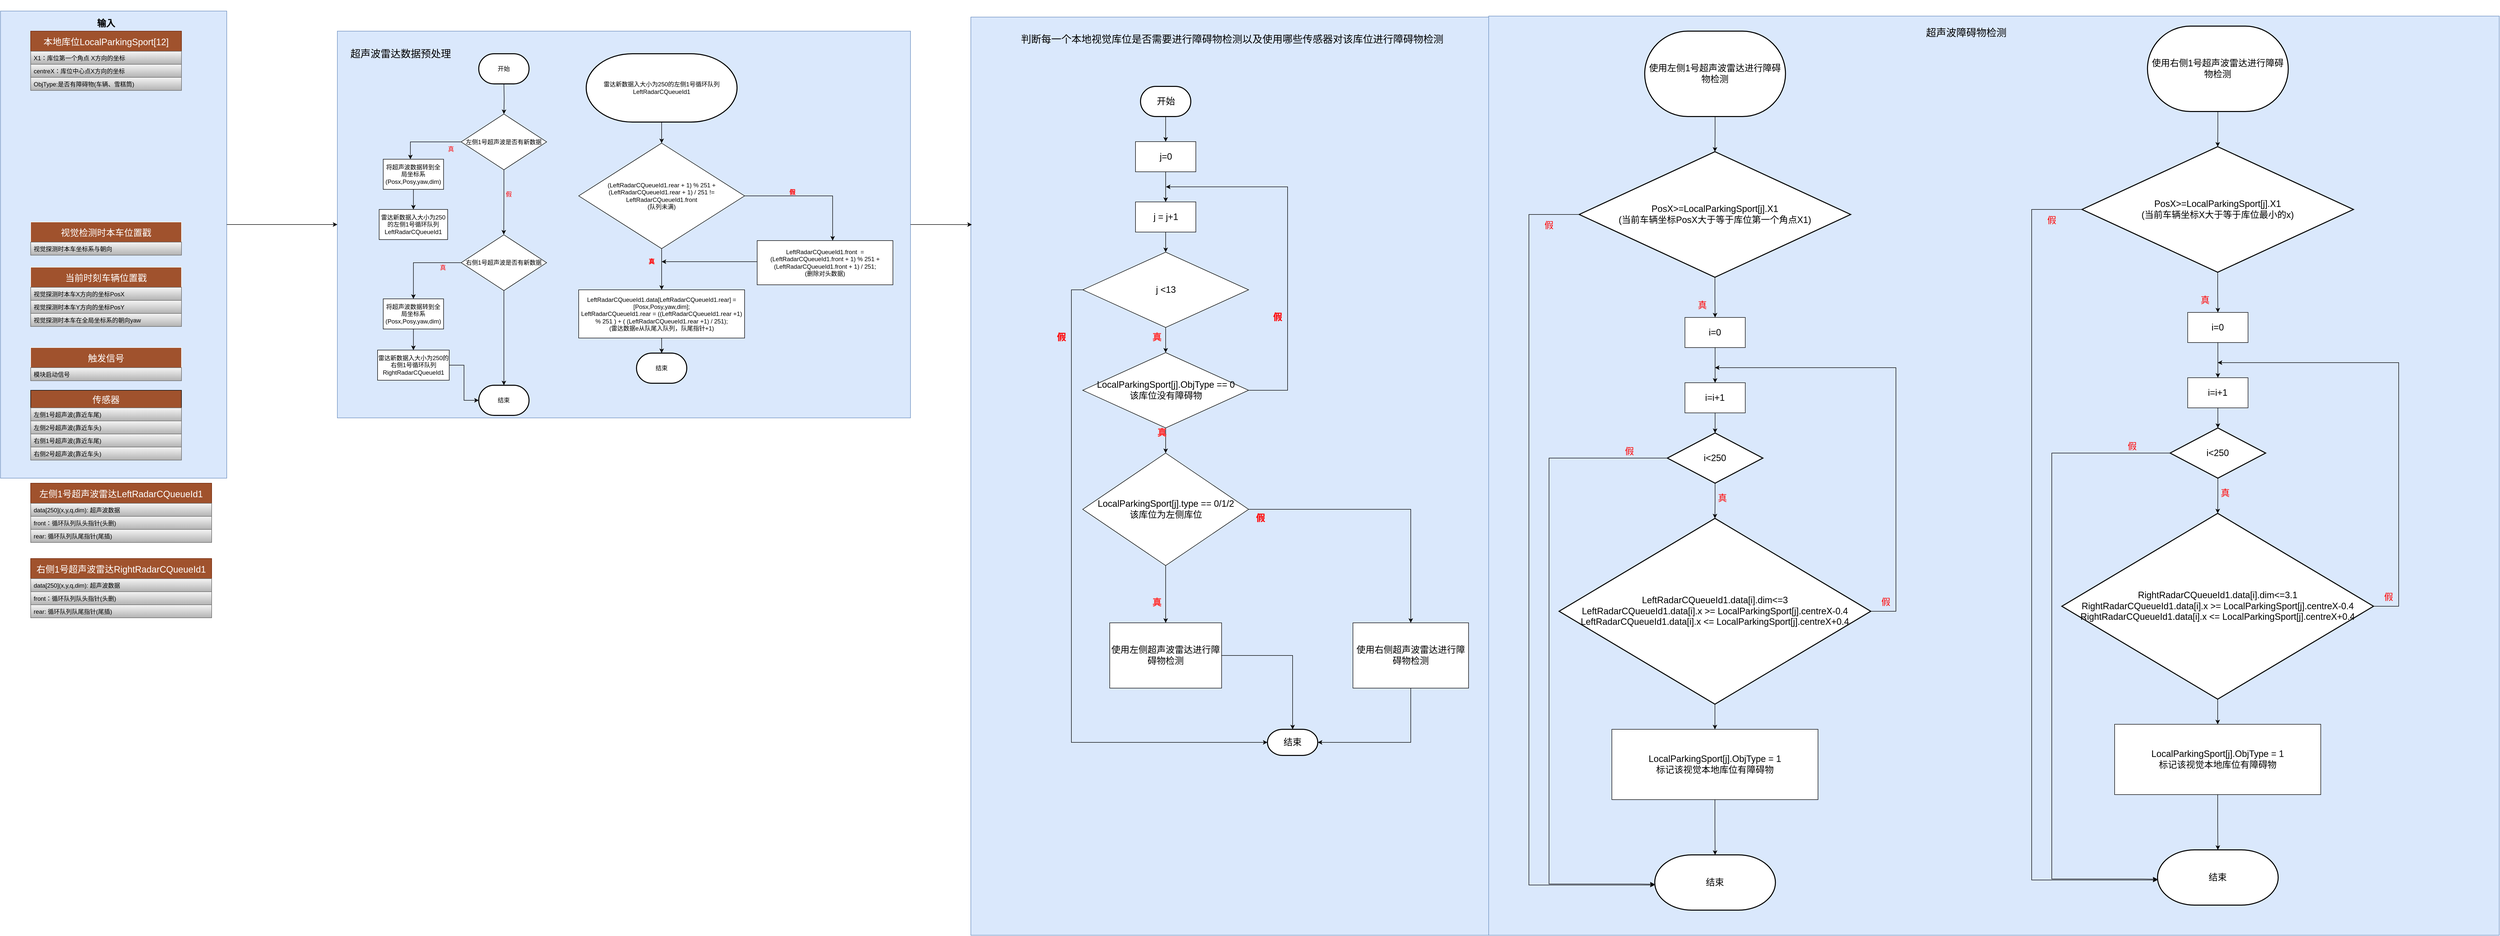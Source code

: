 <mxfile version="15.2.9" type="github">
  <diagram id="7hQzBCkBdU_H9w4rOh0N" name="第 1 页">
    <mxGraphModel dx="998" dy="508" grid="1" gridSize="10" guides="1" tooltips="1" connect="1" arrows="1" fold="1" page="1" pageScale="1" pageWidth="5000" pageHeight="1000" math="0" shadow="0">
      <root>
        <mxCell id="0" />
        <mxCell id="1" parent="0" />
        <mxCell id="VgWYN8n7LNtqtZWlq0ul-239" value="" style="rounded=0;whiteSpace=wrap;html=1;fontSize=18;fillColor=#dae8fc;strokeColor=#6c8ebf;" parent="1" vertex="1">
          <mxGeometry x="2720" y="172" width="1030" height="1828" as="geometry" />
        </mxCell>
        <mxCell id="VgWYN8n7LNtqtZWlq0ul-238" value="" style="group" parent="1" vertex="1" connectable="0">
          <mxGeometry x="2790" y="310" width="1070" height="1642" as="geometry" />
        </mxCell>
        <mxCell id="VgWYN8n7LNtqtZWlq0ul-53" value="开始" style="strokeWidth=2;html=1;shape=mxgraph.flowchart.terminator;whiteSpace=wrap;fontSize=18;" parent="VgWYN8n7LNtqtZWlq0ul-238" vertex="1">
          <mxGeometry x="267.5" width="100" height="60" as="geometry" />
        </mxCell>
        <mxCell id="VgWYN8n7LNtqtZWlq0ul-122" value="j=0" style="rounded=0;whiteSpace=wrap;html=1;fontSize=18;" parent="VgWYN8n7LNtqtZWlq0ul-238" vertex="1">
          <mxGeometry x="257.5" y="110" width="120" height="60" as="geometry" />
        </mxCell>
        <mxCell id="VgWYN8n7LNtqtZWlq0ul-154" style="edgeStyle=orthogonalEdgeStyle;rounded=0;orthogonalLoop=1;jettySize=auto;html=1;entryX=0.5;entryY=0;entryDx=0;entryDy=0;fontSize=18;" parent="VgWYN8n7LNtqtZWlq0ul-238" source="VgWYN8n7LNtqtZWlq0ul-53" target="VgWYN8n7LNtqtZWlq0ul-122" edge="1">
          <mxGeometry relative="1" as="geometry" />
        </mxCell>
        <mxCell id="VgWYN8n7LNtqtZWlq0ul-131" value="&lt;div&gt;LocalParkingSport[j].ObjType == 0&lt;/div&gt;&lt;div&gt;该库位没有障碍物&lt;br&gt;&lt;/div&gt;" style="rhombus;whiteSpace=wrap;html=1;fontSize=18;" parent="VgWYN8n7LNtqtZWlq0ul-238" vertex="1">
          <mxGeometry x="152.5" y="530" width="330" height="150" as="geometry" />
        </mxCell>
        <mxCell id="leuu1m-iNAbnX1D4mWZV-1" style="edgeStyle=orthogonalEdgeStyle;rounded=0;orthogonalLoop=1;jettySize=auto;html=1;entryX=0.5;entryY=0;entryDx=0;entryDy=0;" parent="VgWYN8n7LNtqtZWlq0ul-238" source="VgWYN8n7LNtqtZWlq0ul-133" target="VgWYN8n7LNtqtZWlq0ul-207" edge="1">
          <mxGeometry relative="1" as="geometry" />
        </mxCell>
        <mxCell id="VgWYN8n7LNtqtZWlq0ul-133" value="&lt;div&gt;LocalParkingSport[j].type == 0/1/2&lt;/div&gt;&lt;div&gt;该库位为左侧库位&lt;br&gt;&lt;/div&gt;" style="rhombus;whiteSpace=wrap;html=1;fontSize=18;" parent="VgWYN8n7LNtqtZWlq0ul-238" vertex="1">
          <mxGeometry x="152.5" y="730" width="330" height="224" as="geometry" />
        </mxCell>
        <mxCell id="VgWYN8n7LNtqtZWlq0ul-140" style="edgeStyle=orthogonalEdgeStyle;rounded=0;orthogonalLoop=1;jettySize=auto;html=1;entryX=0.5;entryY=0;entryDx=0;entryDy=0;fontSize=18;" parent="VgWYN8n7LNtqtZWlq0ul-238" source="VgWYN8n7LNtqtZWlq0ul-131" target="VgWYN8n7LNtqtZWlq0ul-133" edge="1">
          <mxGeometry relative="1" as="geometry" />
        </mxCell>
        <mxCell id="VgWYN8n7LNtqtZWlq0ul-139" style="edgeStyle=orthogonalEdgeStyle;rounded=0;orthogonalLoop=1;jettySize=auto;html=1;entryX=0.5;entryY=0;entryDx=0;entryDy=0;fontSize=18;" parent="VgWYN8n7LNtqtZWlq0ul-238" source="VgWYN8n7LNtqtZWlq0ul-137" target="VgWYN8n7LNtqtZWlq0ul-131" edge="1">
          <mxGeometry relative="1" as="geometry" />
        </mxCell>
        <mxCell id="leuu1m-iNAbnX1D4mWZV-3" style="edgeStyle=orthogonalEdgeStyle;rounded=0;orthogonalLoop=1;jettySize=auto;html=1;entryX=0;entryY=0.5;entryDx=0;entryDy=0;entryPerimeter=0;" parent="VgWYN8n7LNtqtZWlq0ul-238" source="VgWYN8n7LNtqtZWlq0ul-137" target="VgWYN8n7LNtqtZWlq0ul-214" edge="1">
          <mxGeometry relative="1" as="geometry">
            <Array as="points">
              <mxPoint x="130" y="405" />
              <mxPoint x="130" y="1306" />
            </Array>
          </mxGeometry>
        </mxCell>
        <mxCell id="VgWYN8n7LNtqtZWlq0ul-137" value="j &amp;lt;13" style="rhombus;whiteSpace=wrap;html=1;fontSize=18;" parent="VgWYN8n7LNtqtZWlq0ul-238" vertex="1">
          <mxGeometry x="152.5" y="330" width="330" height="150" as="geometry" />
        </mxCell>
        <mxCell id="VgWYN8n7LNtqtZWlq0ul-146" value="&lt;b&gt;&lt;font color=&quot;#FF3333&quot;&gt;真&lt;/font&gt;&lt;/b&gt;" style="text;html=1;strokeColor=none;fillColor=none;align=center;verticalAlign=middle;whiteSpace=wrap;rounded=0;fontSize=18;" parent="VgWYN8n7LNtqtZWlq0ul-238" vertex="1">
          <mxGeometry x="290" y="680" width="40" height="20" as="geometry" />
        </mxCell>
        <mxCell id="VgWYN8n7LNtqtZWlq0ul-147" value="&lt;b&gt;&lt;font color=&quot;#FF3333&quot;&gt;真&lt;/font&gt;&lt;/b&gt;" style="text;html=1;strokeColor=none;fillColor=none;align=center;verticalAlign=middle;whiteSpace=wrap;rounded=0;fontSize=18;" parent="VgWYN8n7LNtqtZWlq0ul-238" vertex="1">
          <mxGeometry x="280" y="998" width="40" height="60" as="geometry" />
        </mxCell>
        <mxCell id="VgWYN8n7LNtqtZWlq0ul-148" value="&lt;b&gt;&lt;font color=&quot;#FF3333&quot;&gt;真&lt;/font&gt;&lt;/b&gt;" style="text;html=1;strokeColor=none;fillColor=none;align=center;verticalAlign=middle;whiteSpace=wrap;rounded=0;fontSize=18;" parent="VgWYN8n7LNtqtZWlq0ul-238" vertex="1">
          <mxGeometry x="280" y="490" width="40" height="20" as="geometry" />
        </mxCell>
        <mxCell id="VgWYN8n7LNtqtZWlq0ul-151" value="&lt;b&gt;&lt;font color=&quot;#FF3333&quot;&gt;真&lt;/font&gt;&lt;/b&gt;" style="text;html=1;strokeColor=none;fillColor=none;align=center;verticalAlign=middle;whiteSpace=wrap;rounded=0;fontSize=18;" parent="VgWYN8n7LNtqtZWlq0ul-238" vertex="1">
          <mxGeometry x="290" y="680" width="40" height="20" as="geometry" />
        </mxCell>
        <mxCell id="VgWYN8n7LNtqtZWlq0ul-153" value="&lt;b&gt;&lt;font color=&quot;#FF0000&quot;&gt;假&lt;/font&gt;&lt;/b&gt;" style="text;html=1;strokeColor=none;fillColor=none;align=center;verticalAlign=middle;whiteSpace=wrap;rounded=0;fontSize=18;" parent="VgWYN8n7LNtqtZWlq0ul-238" vertex="1">
          <mxGeometry x="486.24" y="820" width="40" height="80" as="geometry" />
        </mxCell>
        <mxCell id="VgWYN8n7LNtqtZWlq0ul-158" style="edgeStyle=orthogonalEdgeStyle;rounded=0;orthogonalLoop=1;jettySize=auto;html=1;entryX=0.5;entryY=0;entryDx=0;entryDy=0;fontSize=18;" parent="VgWYN8n7LNtqtZWlq0ul-238" source="VgWYN8n7LNtqtZWlq0ul-156" target="VgWYN8n7LNtqtZWlq0ul-137" edge="1">
          <mxGeometry relative="1" as="geometry" />
        </mxCell>
        <mxCell id="VgWYN8n7LNtqtZWlq0ul-156" value="j = j+1" style="rounded=0;whiteSpace=wrap;html=1;fontSize=18;" parent="VgWYN8n7LNtqtZWlq0ul-238" vertex="1">
          <mxGeometry x="257.51" y="230" width="120" height="60" as="geometry" />
        </mxCell>
        <mxCell id="VgWYN8n7LNtqtZWlq0ul-237" value="" style="edgeStyle=orthogonalEdgeStyle;rounded=0;orthogonalLoop=1;jettySize=auto;html=1;fontSize=18;" parent="VgWYN8n7LNtqtZWlq0ul-238" source="VgWYN8n7LNtqtZWlq0ul-122" target="VgWYN8n7LNtqtZWlq0ul-156" edge="1">
          <mxGeometry relative="1" as="geometry" />
        </mxCell>
        <mxCell id="VgWYN8n7LNtqtZWlq0ul-160" style="edgeStyle=orthogonalEdgeStyle;rounded=0;orthogonalLoop=1;jettySize=auto;html=1;fontSize=18;" parent="VgWYN8n7LNtqtZWlq0ul-238" source="VgWYN8n7LNtqtZWlq0ul-131" edge="1">
          <mxGeometry x="70" y="170" as="geometry">
            <mxPoint x="318" y="200" as="targetPoint" />
            <Array as="points">
              <mxPoint x="560" y="605" />
              <mxPoint x="560" y="200" />
              <mxPoint x="318" y="200" />
            </Array>
          </mxGeometry>
        </mxCell>
        <mxCell id="VgWYN8n7LNtqtZWlq0ul-150" value="&lt;b&gt;&lt;font color=&quot;#FF0000&quot;&gt;假&lt;/font&gt;&lt;/b&gt;" style="text;html=1;strokeColor=none;fillColor=none;align=center;verticalAlign=middle;whiteSpace=wrap;rounded=0;fontSize=18;" parent="VgWYN8n7LNtqtZWlq0ul-238" vertex="1">
          <mxGeometry x="520" y="450" width="40" height="20" as="geometry" />
        </mxCell>
        <mxCell id="leuu1m-iNAbnX1D4mWZV-2" style="edgeStyle=orthogonalEdgeStyle;rounded=0;orthogonalLoop=1;jettySize=auto;html=1;entryX=0.5;entryY=0;entryDx=0;entryDy=0;entryPerimeter=0;" parent="VgWYN8n7LNtqtZWlq0ul-238" source="VgWYN8n7LNtqtZWlq0ul-207" target="VgWYN8n7LNtqtZWlq0ul-214" edge="1">
          <mxGeometry relative="1" as="geometry" />
        </mxCell>
        <mxCell id="VgWYN8n7LNtqtZWlq0ul-207" value="使用左侧超声波雷达进行障碍物检测" style="rounded=0;whiteSpace=wrap;html=1;fontSize=18;" parent="VgWYN8n7LNtqtZWlq0ul-238" vertex="1">
          <mxGeometry x="206.26" y="1068" width="222.5" height="130" as="geometry" />
        </mxCell>
        <mxCell id="VgWYN8n7LNtqtZWlq0ul-208" value="使用右侧超声波雷达进行障碍物检测" style="rounded=0;whiteSpace=wrap;html=1;fontSize=18;" parent="VgWYN8n7LNtqtZWlq0ul-238" vertex="1">
          <mxGeometry x="690" y="1068" width="230" height="130" as="geometry" />
        </mxCell>
        <mxCell id="VgWYN8n7LNtqtZWlq0ul-214" value="结束" style="strokeWidth=2;html=1;shape=mxgraph.flowchart.terminator;whiteSpace=wrap;fontSize=18;" parent="VgWYN8n7LNtqtZWlq0ul-238" vertex="1">
          <mxGeometry x="520" y="1280" width="100" height="52" as="geometry" />
        </mxCell>
        <mxCell id="VgWYN8n7LNtqtZWlq0ul-216" style="edgeStyle=orthogonalEdgeStyle;rounded=0;orthogonalLoop=1;jettySize=auto;html=1;fontSize=18;entryX=1;entryY=0.5;entryDx=0;entryDy=0;entryPerimeter=0;" parent="VgWYN8n7LNtqtZWlq0ul-238" source="VgWYN8n7LNtqtZWlq0ul-208" target="VgWYN8n7LNtqtZWlq0ul-214" edge="1">
          <mxGeometry relative="1" as="geometry">
            <mxPoint x="506" y="1690" as="targetPoint" />
            <Array as="points">
              <mxPoint x="805" y="1306" />
            </Array>
          </mxGeometry>
        </mxCell>
        <mxCell id="VgWYN8n7LNtqtZWlq0ul-218" value="&lt;b&gt;&lt;font color=&quot;#FF0000&quot;&gt;假&lt;/font&gt;&lt;/b&gt;" style="text;html=1;strokeColor=none;fillColor=none;align=center;verticalAlign=middle;whiteSpace=wrap;rounded=0;fontSize=18;" parent="VgWYN8n7LNtqtZWlq0ul-238" vertex="1">
          <mxGeometry x="90" y="460" width="40" height="80" as="geometry" />
        </mxCell>
        <mxCell id="VgWYN8n7LNtqtZWlq0ul-225" style="edgeStyle=orthogonalEdgeStyle;rounded=0;orthogonalLoop=1;jettySize=auto;html=1;fontSize=18;entryX=0.5;entryY=0;entryDx=0;entryDy=0;" parent="VgWYN8n7LNtqtZWlq0ul-238" source="VgWYN8n7LNtqtZWlq0ul-133" target="VgWYN8n7LNtqtZWlq0ul-208" edge="1">
          <mxGeometry relative="1" as="geometry">
            <mxPoint x="805" y="1060" as="targetPoint" />
          </mxGeometry>
        </mxCell>
        <mxCell id="37CJagWb4j1WNpY-bCI--22" value="&lt;div&gt;&lt;font style=&quot;font-size: 20px&quot;&gt;判断每一个本地视觉库位是否需要进行障碍物检测以及使用哪些传感器对该库位进行障碍物检测&lt;/font&gt;&lt;/div&gt;" style="text;html=1;strokeColor=none;fillColor=none;align=center;verticalAlign=middle;whiteSpace=wrap;rounded=0;" parent="1" vertex="1">
          <mxGeometry x="2660" y="144" width="1160" height="142" as="geometry" />
        </mxCell>
        <mxCell id="leuu1m-iNAbnX1D4mWZV-35" value="" style="group" parent="1" vertex="1" connectable="0">
          <mxGeometry x="3750" y="170" width="2010" height="1830" as="geometry" />
        </mxCell>
        <mxCell id="leuu1m-iNAbnX1D4mWZV-33" value="" style="rounded=0;whiteSpace=wrap;html=1;fillColor=#dae8fc;strokeColor=#6c8ebf;" parent="leuu1m-iNAbnX1D4mWZV-35" vertex="1">
          <mxGeometry width="2010" height="1830" as="geometry" />
        </mxCell>
        <mxCell id="leuu1m-iNAbnX1D4mWZV-7" style="edgeStyle=orthogonalEdgeStyle;rounded=0;orthogonalLoop=1;jettySize=auto;html=1;" parent="leuu1m-iNAbnX1D4mWZV-35" source="VgWYN8n7LNtqtZWlq0ul-66" edge="1">
          <mxGeometry relative="1" as="geometry">
            <mxPoint x="330" y="1730" as="targetPoint" />
            <Array as="points">
              <mxPoint x="80" y="395" />
              <mxPoint x="80" y="1730" />
            </Array>
          </mxGeometry>
        </mxCell>
        <mxCell id="VgWYN8n7LNtqtZWlq0ul-66" value="PosX&amp;gt;=LocalParkingSport[j].X1&lt;br&gt;(当前车辆坐标PosX大于等于库位第一个角点X1)" style="strokeWidth=2;html=1;shape=mxgraph.flowchart.decision;whiteSpace=wrap;fontSize=18;" parent="leuu1m-iNAbnX1D4mWZV-35" vertex="1">
          <mxGeometry x="180" y="270" width="540" height="250" as="geometry" />
        </mxCell>
        <mxCell id="VgWYN8n7LNtqtZWlq0ul-77" value="i=0" style="rounded=0;whiteSpace=wrap;html=1;fontSize=18;" parent="leuu1m-iNAbnX1D4mWZV-35" vertex="1">
          <mxGeometry x="390.33" y="600" width="120" height="60" as="geometry" />
        </mxCell>
        <mxCell id="37CJagWb4j1WNpY-bCI--40" style="edgeStyle=orthogonalEdgeStyle;rounded=0;orthogonalLoop=1;jettySize=auto;html=1;entryX=0.5;entryY=0;entryDx=0;entryDy=0;fontSize=18;" parent="leuu1m-iNAbnX1D4mWZV-35" source="VgWYN8n7LNtqtZWlq0ul-66" target="VgWYN8n7LNtqtZWlq0ul-77" edge="1">
          <mxGeometry relative="1" as="geometry" />
        </mxCell>
        <mxCell id="VgWYN8n7LNtqtZWlq0ul-86" value="i&amp;lt;250" style="strokeWidth=2;html=1;shape=mxgraph.flowchart.decision;whiteSpace=wrap;fontSize=18;" parent="leuu1m-iNAbnX1D4mWZV-35" vertex="1">
          <mxGeometry x="355.33" y="830" width="190" height="100" as="geometry" />
        </mxCell>
        <mxCell id="37CJagWb4j1WNpY-bCI--43" style="edgeStyle=orthogonalEdgeStyle;rounded=0;orthogonalLoop=1;jettySize=auto;html=1;fontSize=18;" parent="leuu1m-iNAbnX1D4mWZV-35" source="VgWYN8n7LNtqtZWlq0ul-99" edge="1">
          <mxGeometry relative="1" as="geometry">
            <mxPoint x="450" y="700" as="targetPoint" />
            <Array as="points">
              <mxPoint x="810" y="1185" />
              <mxPoint x="810" y="700" />
            </Array>
          </mxGeometry>
        </mxCell>
        <mxCell id="VgWYN8n7LNtqtZWlq0ul-99" value="&lt;div&gt;LeftRadarCQueueId1.data[i].dim&amp;lt;=3&lt;/div&gt;&lt;div&gt;LeftRadarCQueueId1.data[i].x &amp;gt;= LocalParkingSport[j].centreX-0.4&lt;br&gt;LeftRadarCQueueId1.data[i].x &amp;lt;= LocalParkingSport[j].centreX+0.4&lt;br&gt;&lt;/div&gt;" style="strokeWidth=2;html=1;shape=mxgraph.flowchart.decision;whiteSpace=wrap;fontSize=18;" parent="leuu1m-iNAbnX1D4mWZV-35" vertex="1">
          <mxGeometry x="140" y="1000" width="620" height="370" as="geometry" />
        </mxCell>
        <mxCell id="VgWYN8n7LNtqtZWlq0ul-116" style="edgeStyle=orthogonalEdgeStyle;rounded=0;orthogonalLoop=1;jettySize=auto;html=1;entryX=0.5;entryY=0;entryDx=0;entryDy=0;entryPerimeter=0;fontSize=18;" parent="leuu1m-iNAbnX1D4mWZV-35" source="VgWYN8n7LNtqtZWlq0ul-86" target="VgWYN8n7LNtqtZWlq0ul-99" edge="1">
          <mxGeometry relative="1" as="geometry" />
        </mxCell>
        <mxCell id="VgWYN8n7LNtqtZWlq0ul-129" value="&lt;div&gt;LocalParkingSport[j].ObjType = 1&lt;/div&gt;&lt;div&gt;标记该视觉本地库位有障碍物&lt;/div&gt;" style="rounded=0;whiteSpace=wrap;html=1;fontSize=18;" parent="leuu1m-iNAbnX1D4mWZV-35" vertex="1">
          <mxGeometry x="245" y="1420" width="410" height="140" as="geometry" />
        </mxCell>
        <mxCell id="37CJagWb4j1WNpY-bCI--39" style="edgeStyle=orthogonalEdgeStyle;rounded=0;orthogonalLoop=1;jettySize=auto;html=1;entryX=0.5;entryY=0;entryDx=0;entryDy=0;fontSize=18;" parent="leuu1m-iNAbnX1D4mWZV-35" source="VgWYN8n7LNtqtZWlq0ul-99" target="VgWYN8n7LNtqtZWlq0ul-129" edge="1">
          <mxGeometry relative="1" as="geometry" />
        </mxCell>
        <mxCell id="leuu1m-iNAbnX1D4mWZV-4" style="edgeStyle=orthogonalEdgeStyle;rounded=0;orthogonalLoop=1;jettySize=auto;html=1;entryX=0.5;entryY=0;entryDx=0;entryDy=0;entryPerimeter=0;" parent="leuu1m-iNAbnX1D4mWZV-35" source="37CJagWb4j1WNpY-bCI--27" target="VgWYN8n7LNtqtZWlq0ul-66" edge="1">
          <mxGeometry relative="1" as="geometry" />
        </mxCell>
        <mxCell id="37CJagWb4j1WNpY-bCI--27" value="&lt;font style=&quot;font-size: 18px&quot;&gt;使用左侧1号超声波雷达进行障碍物检测&lt;/font&gt;" style="strokeWidth=2;html=1;shape=mxgraph.flowchart.terminator;whiteSpace=wrap;labelBackgroundColor=none;labelBorderColor=none;fontSize=18;" parent="leuu1m-iNAbnX1D4mWZV-35" vertex="1">
          <mxGeometry x="310.33" y="30" width="280" height="170" as="geometry" />
        </mxCell>
        <mxCell id="37CJagWb4j1WNpY-bCI--38" style="edgeStyle=orthogonalEdgeStyle;rounded=0;orthogonalLoop=1;jettySize=auto;html=1;entryX=0.5;entryY=0;entryDx=0;entryDy=0;entryPerimeter=0;fontSize=18;" parent="leuu1m-iNAbnX1D4mWZV-35" source="37CJagWb4j1WNpY-bCI--36" target="VgWYN8n7LNtqtZWlq0ul-86" edge="1">
          <mxGeometry relative="1" as="geometry" />
        </mxCell>
        <mxCell id="37CJagWb4j1WNpY-bCI--36" value="i=i+1" style="rounded=0;whiteSpace=wrap;html=1;fontSize=18;" parent="leuu1m-iNAbnX1D4mWZV-35" vertex="1">
          <mxGeometry x="390.33" y="730" width="120" height="60" as="geometry" />
        </mxCell>
        <mxCell id="37CJagWb4j1WNpY-bCI--37" style="edgeStyle=orthogonalEdgeStyle;rounded=0;orthogonalLoop=1;jettySize=auto;html=1;entryX=0.5;entryY=0;entryDx=0;entryDy=0;fontSize=18;" parent="leuu1m-iNAbnX1D4mWZV-35" source="VgWYN8n7LNtqtZWlq0ul-77" target="37CJagWb4j1WNpY-bCI--36" edge="1">
          <mxGeometry relative="1" as="geometry" />
        </mxCell>
        <mxCell id="37CJagWb4j1WNpY-bCI--48" value="结束" style="strokeWidth=2;html=1;shape=mxgraph.flowchart.terminator;whiteSpace=wrap;labelBackgroundColor=none;fontSize=18;" parent="leuu1m-iNAbnX1D4mWZV-35" vertex="1">
          <mxGeometry x="330.33" y="1670" width="240" height="110" as="geometry" />
        </mxCell>
        <mxCell id="37CJagWb4j1WNpY-bCI--52" style="edgeStyle=orthogonalEdgeStyle;rounded=0;orthogonalLoop=1;jettySize=auto;html=1;entryX=-0.001;entryY=0.531;entryDx=0;entryDy=0;entryPerimeter=0;fontSize=18;exitX=0;exitY=0.5;exitDx=0;exitDy=0;exitPerimeter=0;" parent="leuu1m-iNAbnX1D4mWZV-35" source="VgWYN8n7LNtqtZWlq0ul-86" target="37CJagWb4j1WNpY-bCI--48" edge="1">
          <mxGeometry relative="1" as="geometry">
            <Array as="points">
              <mxPoint x="120" y="880" />
              <mxPoint x="120" y="1728" />
              <mxPoint x="300" y="1728" />
            </Array>
          </mxGeometry>
        </mxCell>
        <mxCell id="leuu1m-iNAbnX1D4mWZV-6" style="edgeStyle=orthogonalEdgeStyle;rounded=0;orthogonalLoop=1;jettySize=auto;html=1;entryX=0.5;entryY=0;entryDx=0;entryDy=0;entryPerimeter=0;" parent="leuu1m-iNAbnX1D4mWZV-35" source="VgWYN8n7LNtqtZWlq0ul-129" target="37CJagWb4j1WNpY-bCI--48" edge="1">
          <mxGeometry relative="1" as="geometry" />
        </mxCell>
        <mxCell id="37CJagWb4j1WNpY-bCI--55" value="&lt;font color=&quot;#FF0000&quot;&gt;真&lt;/font&gt;" style="text;html=1;strokeColor=none;fillColor=none;align=center;verticalAlign=middle;whiteSpace=wrap;rounded=0;labelBackgroundColor=none;fontSize=18;" parent="leuu1m-iNAbnX1D4mWZV-35" vertex="1">
          <mxGeometry x="400" y="536" width="50" height="80" as="geometry" />
        </mxCell>
        <mxCell id="37CJagWb4j1WNpY-bCI--56" value="&lt;font color=&quot;#FF0000&quot;&gt;真&lt;/font&gt;" style="text;html=1;strokeColor=none;fillColor=none;align=center;verticalAlign=middle;whiteSpace=wrap;rounded=0;labelBackgroundColor=none;fontSize=18;" parent="leuu1m-iNAbnX1D4mWZV-35" vertex="1">
          <mxGeometry x="440" y="920" width="50" height="80" as="geometry" />
        </mxCell>
        <mxCell id="37CJagWb4j1WNpY-bCI--60" value="&lt;font color=&quot;#FF0000&quot;&gt;假&lt;br&gt;&lt;/font&gt;" style="text;html=1;strokeColor=none;fillColor=none;align=center;verticalAlign=middle;whiteSpace=wrap;rounded=0;labelBackgroundColor=none;fontSize=18;" parent="leuu1m-iNAbnX1D4mWZV-35" vertex="1">
          <mxGeometry x="260" y="820" width="40" height="94" as="geometry" />
        </mxCell>
        <mxCell id="37CJagWb4j1WNpY-bCI--61" value="&lt;font color=&quot;#FF0000&quot;&gt;假&lt;br&gt;&lt;/font&gt;" style="text;html=1;strokeColor=none;fillColor=none;align=center;verticalAlign=middle;whiteSpace=wrap;rounded=0;labelBackgroundColor=none;fontSize=18;" parent="leuu1m-iNAbnX1D4mWZV-35" vertex="1">
          <mxGeometry x="770.33" y="1120" width="40" height="94" as="geometry" />
        </mxCell>
        <mxCell id="leuu1m-iNAbnX1D4mWZV-8" value="&lt;font color=&quot;#FF0000&quot;&gt;假&lt;br&gt;&lt;/font&gt;" style="text;html=1;strokeColor=none;fillColor=none;align=center;verticalAlign=middle;whiteSpace=wrap;rounded=0;labelBackgroundColor=none;fontSize=18;" parent="leuu1m-iNAbnX1D4mWZV-35" vertex="1">
          <mxGeometry x="100" y="370" width="40" height="94" as="geometry" />
        </mxCell>
        <mxCell id="leuu1m-iNAbnX1D4mWZV-11" style="edgeStyle=orthogonalEdgeStyle;rounded=0;orthogonalLoop=1;jettySize=auto;html=1;" parent="leuu1m-iNAbnX1D4mWZV-35" source="leuu1m-iNAbnX1D4mWZV-12" edge="1">
          <mxGeometry relative="1" as="geometry">
            <mxPoint x="1330" y="1720.0" as="targetPoint" />
            <Array as="points">
              <mxPoint x="1080" y="385" />
              <mxPoint x="1080" y="1720" />
            </Array>
          </mxGeometry>
        </mxCell>
        <mxCell id="leuu1m-iNAbnX1D4mWZV-12" value="PosX&amp;gt;=LocalParkingSport[j].X1&lt;br&gt;(当前车辆坐标X大于等于库位最小的x)" style="strokeWidth=2;html=1;shape=mxgraph.flowchart.decision;whiteSpace=wrap;fontSize=18;" parent="leuu1m-iNAbnX1D4mWZV-35" vertex="1">
          <mxGeometry x="1180" y="260" width="540" height="250" as="geometry" />
        </mxCell>
        <mxCell id="leuu1m-iNAbnX1D4mWZV-14" value="i=0" style="rounded=0;whiteSpace=wrap;html=1;fontSize=18;" parent="leuu1m-iNAbnX1D4mWZV-35" vertex="1">
          <mxGeometry x="1390.33" y="590" width="120" height="60" as="geometry" />
        </mxCell>
        <mxCell id="leuu1m-iNAbnX1D4mWZV-10" style="edgeStyle=orthogonalEdgeStyle;rounded=0;orthogonalLoop=1;jettySize=auto;html=1;entryX=0.5;entryY=0;entryDx=0;entryDy=0;fontSize=18;" parent="leuu1m-iNAbnX1D4mWZV-35" source="leuu1m-iNAbnX1D4mWZV-12" target="leuu1m-iNAbnX1D4mWZV-14" edge="1">
          <mxGeometry relative="1" as="geometry" />
        </mxCell>
        <mxCell id="leuu1m-iNAbnX1D4mWZV-17" value="i&amp;lt;250" style="strokeWidth=2;html=1;shape=mxgraph.flowchart.decision;whiteSpace=wrap;fontSize=18;" parent="leuu1m-iNAbnX1D4mWZV-35" vertex="1">
          <mxGeometry x="1355.33" y="820" width="190" height="100" as="geometry" />
        </mxCell>
        <mxCell id="leuu1m-iNAbnX1D4mWZV-19" style="edgeStyle=orthogonalEdgeStyle;rounded=0;orthogonalLoop=1;jettySize=auto;html=1;fontSize=18;" parent="leuu1m-iNAbnX1D4mWZV-35" source="leuu1m-iNAbnX1D4mWZV-20" edge="1">
          <mxGeometry relative="1" as="geometry">
            <mxPoint x="1450" y="690" as="targetPoint" />
            <Array as="points">
              <mxPoint x="1810" y="1175" />
              <mxPoint x="1810" y="690" />
            </Array>
          </mxGeometry>
        </mxCell>
        <mxCell id="leuu1m-iNAbnX1D4mWZV-20" value="&lt;div&gt;RightRadarCQueueId1.data[i].dim&amp;lt;=3.1&lt;/div&gt;&lt;div&gt;RightRadarCQueueId1.data[i].x &amp;gt;= LocalParkingSport[j].centreX-0.4&lt;br&gt;RightRadarCQueueId1.data[i].x &amp;lt;= LocalParkingSport[j].centreX+0.4&lt;br&gt;&lt;/div&gt;" style="strokeWidth=2;html=1;shape=mxgraph.flowchart.decision;whiteSpace=wrap;fontSize=18;" parent="leuu1m-iNAbnX1D4mWZV-35" vertex="1">
          <mxGeometry x="1140" y="990" width="620" height="370" as="geometry" />
        </mxCell>
        <mxCell id="leuu1m-iNAbnX1D4mWZV-15" style="edgeStyle=orthogonalEdgeStyle;rounded=0;orthogonalLoop=1;jettySize=auto;html=1;entryX=0.5;entryY=0;entryDx=0;entryDy=0;entryPerimeter=0;fontSize=18;" parent="leuu1m-iNAbnX1D4mWZV-35" source="leuu1m-iNAbnX1D4mWZV-17" target="leuu1m-iNAbnX1D4mWZV-20" edge="1">
          <mxGeometry relative="1" as="geometry" />
        </mxCell>
        <mxCell id="leuu1m-iNAbnX1D4mWZV-22" value="&lt;div&gt;LocalParkingSport[j].ObjType = 1&lt;/div&gt;&lt;div&gt;标记该视觉本地库位有障碍物&lt;/div&gt;" style="rounded=0;whiteSpace=wrap;html=1;fontSize=18;" parent="leuu1m-iNAbnX1D4mWZV-35" vertex="1">
          <mxGeometry x="1245" y="1410" width="410" height="140" as="geometry" />
        </mxCell>
        <mxCell id="leuu1m-iNAbnX1D4mWZV-18" style="edgeStyle=orthogonalEdgeStyle;rounded=0;orthogonalLoop=1;jettySize=auto;html=1;entryX=0.5;entryY=0;entryDx=0;entryDy=0;fontSize=18;" parent="leuu1m-iNAbnX1D4mWZV-35" source="leuu1m-iNAbnX1D4mWZV-20" target="leuu1m-iNAbnX1D4mWZV-22" edge="1">
          <mxGeometry relative="1" as="geometry" />
        </mxCell>
        <mxCell id="leuu1m-iNAbnX1D4mWZV-23" style="edgeStyle=orthogonalEdgeStyle;rounded=0;orthogonalLoop=1;jettySize=auto;html=1;entryX=0.5;entryY=0;entryDx=0;entryDy=0;entryPerimeter=0;" parent="leuu1m-iNAbnX1D4mWZV-35" source="leuu1m-iNAbnX1D4mWZV-24" target="leuu1m-iNAbnX1D4mWZV-12" edge="1">
          <mxGeometry relative="1" as="geometry" />
        </mxCell>
        <mxCell id="leuu1m-iNAbnX1D4mWZV-24" value="&lt;font style=&quot;font-size: 18px&quot;&gt;使用右侧1号超声波雷达进行障碍物检测&lt;/font&gt;" style="strokeWidth=2;html=1;shape=mxgraph.flowchart.terminator;whiteSpace=wrap;labelBackgroundColor=none;labelBorderColor=none;fontSize=18;" parent="leuu1m-iNAbnX1D4mWZV-35" vertex="1">
          <mxGeometry x="1310.33" y="20" width="280" height="170" as="geometry" />
        </mxCell>
        <mxCell id="leuu1m-iNAbnX1D4mWZV-25" style="edgeStyle=orthogonalEdgeStyle;rounded=0;orthogonalLoop=1;jettySize=auto;html=1;entryX=0.5;entryY=0;entryDx=0;entryDy=0;entryPerimeter=0;fontSize=18;" parent="leuu1m-iNAbnX1D4mWZV-35" source="leuu1m-iNAbnX1D4mWZV-26" target="leuu1m-iNAbnX1D4mWZV-17" edge="1">
          <mxGeometry relative="1" as="geometry" />
        </mxCell>
        <mxCell id="leuu1m-iNAbnX1D4mWZV-26" value="i=i+1" style="rounded=0;whiteSpace=wrap;html=1;fontSize=18;" parent="leuu1m-iNAbnX1D4mWZV-35" vertex="1">
          <mxGeometry x="1390.33" y="720" width="120" height="60" as="geometry" />
        </mxCell>
        <mxCell id="leuu1m-iNAbnX1D4mWZV-13" style="edgeStyle=orthogonalEdgeStyle;rounded=0;orthogonalLoop=1;jettySize=auto;html=1;entryX=0.5;entryY=0;entryDx=0;entryDy=0;fontSize=18;" parent="leuu1m-iNAbnX1D4mWZV-35" source="leuu1m-iNAbnX1D4mWZV-14" target="leuu1m-iNAbnX1D4mWZV-26" edge="1">
          <mxGeometry relative="1" as="geometry" />
        </mxCell>
        <mxCell id="leuu1m-iNAbnX1D4mWZV-27" value="结束" style="strokeWidth=2;html=1;shape=mxgraph.flowchart.terminator;whiteSpace=wrap;labelBackgroundColor=none;fontSize=18;" parent="leuu1m-iNAbnX1D4mWZV-35" vertex="1">
          <mxGeometry x="1330.33" y="1660" width="240" height="110" as="geometry" />
        </mxCell>
        <mxCell id="leuu1m-iNAbnX1D4mWZV-16" style="edgeStyle=orthogonalEdgeStyle;rounded=0;orthogonalLoop=1;jettySize=auto;html=1;entryX=-0.001;entryY=0.531;entryDx=0;entryDy=0;entryPerimeter=0;fontSize=18;exitX=0;exitY=0.5;exitDx=0;exitDy=0;exitPerimeter=0;" parent="leuu1m-iNAbnX1D4mWZV-35" source="leuu1m-iNAbnX1D4mWZV-17" target="leuu1m-iNAbnX1D4mWZV-27" edge="1">
          <mxGeometry relative="1" as="geometry">
            <Array as="points">
              <mxPoint x="1120" y="870" />
              <mxPoint x="1120" y="1718" />
              <mxPoint x="1300" y="1718" />
            </Array>
          </mxGeometry>
        </mxCell>
        <mxCell id="leuu1m-iNAbnX1D4mWZV-21" style="edgeStyle=orthogonalEdgeStyle;rounded=0;orthogonalLoop=1;jettySize=auto;html=1;entryX=0.5;entryY=0;entryDx=0;entryDy=0;entryPerimeter=0;" parent="leuu1m-iNAbnX1D4mWZV-35" source="leuu1m-iNAbnX1D4mWZV-22" target="leuu1m-iNAbnX1D4mWZV-27" edge="1">
          <mxGeometry relative="1" as="geometry" />
        </mxCell>
        <mxCell id="leuu1m-iNAbnX1D4mWZV-28" value="&lt;font color=&quot;#FF0000&quot;&gt;真&lt;/font&gt;" style="text;html=1;strokeColor=none;fillColor=none;align=center;verticalAlign=middle;whiteSpace=wrap;rounded=0;labelBackgroundColor=none;fontSize=18;" parent="leuu1m-iNAbnX1D4mWZV-35" vertex="1">
          <mxGeometry x="1400" y="526" width="50" height="80" as="geometry" />
        </mxCell>
        <mxCell id="leuu1m-iNAbnX1D4mWZV-29" value="&lt;font color=&quot;#FF0000&quot;&gt;真&lt;/font&gt;" style="text;html=1;strokeColor=none;fillColor=none;align=center;verticalAlign=middle;whiteSpace=wrap;rounded=0;labelBackgroundColor=none;fontSize=18;" parent="leuu1m-iNAbnX1D4mWZV-35" vertex="1">
          <mxGeometry x="1440" y="910" width="50" height="80" as="geometry" />
        </mxCell>
        <mxCell id="leuu1m-iNAbnX1D4mWZV-30" value="&lt;font color=&quot;#FF0000&quot;&gt;假&lt;br&gt;&lt;/font&gt;" style="text;html=1;strokeColor=none;fillColor=none;align=center;verticalAlign=middle;whiteSpace=wrap;rounded=0;labelBackgroundColor=none;fontSize=18;" parent="leuu1m-iNAbnX1D4mWZV-35" vertex="1">
          <mxGeometry x="1260" y="810" width="40" height="94" as="geometry" />
        </mxCell>
        <mxCell id="leuu1m-iNAbnX1D4mWZV-31" value="&lt;font color=&quot;#FF0000&quot;&gt;假&lt;br&gt;&lt;/font&gt;" style="text;html=1;strokeColor=none;fillColor=none;align=center;verticalAlign=middle;whiteSpace=wrap;rounded=0;labelBackgroundColor=none;fontSize=18;" parent="leuu1m-iNAbnX1D4mWZV-35" vertex="1">
          <mxGeometry x="1770.33" y="1110" width="40" height="94" as="geometry" />
        </mxCell>
        <mxCell id="leuu1m-iNAbnX1D4mWZV-32" value="&lt;font color=&quot;#FF0000&quot;&gt;假&lt;br&gt;&lt;/font&gt;" style="text;html=1;strokeColor=none;fillColor=none;align=center;verticalAlign=middle;whiteSpace=wrap;rounded=0;labelBackgroundColor=none;fontSize=18;" parent="leuu1m-iNAbnX1D4mWZV-35" vertex="1">
          <mxGeometry x="1100" y="360" width="40" height="94" as="geometry" />
        </mxCell>
        <mxCell id="leuu1m-iNAbnX1D4mWZV-34" value="&lt;font style=&quot;font-size: 20px&quot;&gt;超声波障碍物检测&lt;/font&gt;" style="text;html=1;strokeColor=none;fillColor=none;align=center;verticalAlign=middle;whiteSpace=wrap;rounded=0;" parent="leuu1m-iNAbnX1D4mWZV-35" vertex="1">
          <mxGeometry x="840" y="-32" width="220" height="128" as="geometry" />
        </mxCell>
        <mxCell id="leuu1m-iNAbnX1D4mWZV-39" value="" style="group" parent="1" vertex="1" connectable="0">
          <mxGeometry x="1460" y="200" width="1140" height="770" as="geometry" />
        </mxCell>
        <mxCell id="VgWYN8n7LNtqtZWlq0ul-50" value="" style="rounded=0;whiteSpace=wrap;html=1;fillColor=#dae8fc;strokeColor=#6c8ebf;" parent="leuu1m-iNAbnX1D4mWZV-39" vertex="1">
          <mxGeometry width="1140" height="770" as="geometry" />
        </mxCell>
        <mxCell id="qisY4M1OJLYSLH0alggS-1" value="雷达新数据入大小为250的左侧1号循环队列LeftRadarCQueueId1" style="strokeWidth=2;html=1;shape=mxgraph.flowchart.terminator;whiteSpace=wrap;fontSize=12;" parent="leuu1m-iNAbnX1D4mWZV-39" vertex="1">
          <mxGeometry x="495" y="45" width="300" height="136" as="geometry" />
        </mxCell>
        <mxCell id="qisY4M1OJLYSLH0alggS-4" value="(LeftRadarCQueueId1.rear + 1) % 251 + (LeftRadarCQueueId1.rear + 1) / 251 != LeftRadarCQueueId1.front&lt;br&gt;(队列未满)" style="rhombus;whiteSpace=wrap;html=1;fontSize=12;" parent="leuu1m-iNAbnX1D4mWZV-39" vertex="1">
          <mxGeometry x="480" y="223" width="330" height="210" as="geometry" />
        </mxCell>
        <mxCell id="qisY4M1OJLYSLH0alggS-17" style="edgeStyle=orthogonalEdgeStyle;rounded=0;orthogonalLoop=1;jettySize=auto;html=1;entryX=0.5;entryY=0;entryDx=0;entryDy=0;fontSize=12;" parent="leuu1m-iNAbnX1D4mWZV-39" source="qisY4M1OJLYSLH0alggS-1" target="qisY4M1OJLYSLH0alggS-4" edge="1">
          <mxGeometry relative="1" as="geometry" />
        </mxCell>
        <mxCell id="qisY4M1OJLYSLH0alggS-5" value="LeftRadarCQueueId1.data[LeftRadarCQueueId1.rear] = [Posx,Posy,yaw,dim];&lt;br&gt;&lt;div&gt;LeftRadarCQueueId1.rear = ((LeftRadarCQueueId1.rear +1) % 251 ) + ( (LeftRadarCQueueId1.rear +1) / 251);&lt;/div&gt;&lt;div&gt;(雷达数据e从队尾入队列，队尾指针+1)&lt;br&gt;&lt;/div&gt;" style="rounded=0;whiteSpace=wrap;html=1;fontSize=12;" parent="leuu1m-iNAbnX1D4mWZV-39" vertex="1">
          <mxGeometry x="480" y="515" width="330" height="96" as="geometry" />
        </mxCell>
        <mxCell id="qisY4M1OJLYSLH0alggS-6" style="edgeStyle=orthogonalEdgeStyle;rounded=0;orthogonalLoop=1;jettySize=auto;html=1;entryX=0.5;entryY=0;entryDx=0;entryDy=0;fontSize=12;" parent="leuu1m-iNAbnX1D4mWZV-39" source="qisY4M1OJLYSLH0alggS-4" target="qisY4M1OJLYSLH0alggS-5" edge="1">
          <mxGeometry relative="1" as="geometry" />
        </mxCell>
        <mxCell id="qisY4M1OJLYSLH0alggS-7" value="&lt;div&gt;LeftRadarCQueueId1.front&amp;nbsp; = (LeftRadarCQueueId1.front + 1) % 251 + (LeftRadarCQueueId1.front + 1) / 251;&lt;/div&gt;&lt;div&gt;(删除对头数据)&lt;br&gt;&lt;/div&gt;" style="rounded=0;whiteSpace=wrap;html=1;fontSize=12;" parent="leuu1m-iNAbnX1D4mWZV-39" vertex="1">
          <mxGeometry x="835" y="417" width="270" height="88" as="geometry" />
        </mxCell>
        <mxCell id="qisY4M1OJLYSLH0alggS-9" style="edgeStyle=orthogonalEdgeStyle;rounded=0;orthogonalLoop=1;jettySize=auto;html=1;exitX=1;exitY=0.5;exitDx=0;exitDy=0;entryX=0.556;entryY=0;entryDx=0;entryDy=0;entryPerimeter=0;fontSize=12;" parent="leuu1m-iNAbnX1D4mWZV-39" source="qisY4M1OJLYSLH0alggS-4" target="qisY4M1OJLYSLH0alggS-7" edge="1">
          <mxGeometry relative="1" as="geometry" />
        </mxCell>
        <mxCell id="qisY4M1OJLYSLH0alggS-11" value="结束" style="strokeWidth=2;html=1;shape=mxgraph.flowchart.terminator;whiteSpace=wrap;fontSize=12;" parent="leuu1m-iNAbnX1D4mWZV-39" vertex="1">
          <mxGeometry x="595" y="641" width="100" height="60" as="geometry" />
        </mxCell>
        <mxCell id="qisY4M1OJLYSLH0alggS-12" style="edgeStyle=orthogonalEdgeStyle;rounded=0;orthogonalLoop=1;jettySize=auto;html=1;entryX=0.5;entryY=0;entryDx=0;entryDy=0;entryPerimeter=0;fontSize=12;" parent="leuu1m-iNAbnX1D4mWZV-39" source="qisY4M1OJLYSLH0alggS-5" target="qisY4M1OJLYSLH0alggS-11" edge="1">
          <mxGeometry relative="1" as="geometry" />
        </mxCell>
        <mxCell id="qisY4M1OJLYSLH0alggS-15" value="&lt;b&gt;&lt;font color=&quot;#FF0000&quot;&gt;真&lt;/font&gt;&lt;/b&gt;" style="text;html=1;strokeColor=none;fillColor=none;align=center;verticalAlign=middle;whiteSpace=wrap;rounded=0;fontSize=12;" parent="leuu1m-iNAbnX1D4mWZV-39" vertex="1">
          <mxGeometry x="605" y="429" width="40" height="60" as="geometry" />
        </mxCell>
        <mxCell id="qisY4M1OJLYSLH0alggS-10" style="edgeStyle=orthogonalEdgeStyle;rounded=0;orthogonalLoop=1;jettySize=auto;html=1;exitX=0;exitY=0.5;exitDx=0;exitDy=0;fontSize=12;entryX=1;entryY=0.5;entryDx=0;entryDy=0;" parent="leuu1m-iNAbnX1D4mWZV-39" source="qisY4M1OJLYSLH0alggS-7" target="qisY4M1OJLYSLH0alggS-15" edge="1">
          <mxGeometry relative="1" as="geometry">
            <mxPoint x="655" y="485" as="targetPoint" />
            <Array as="points">
              <mxPoint x="835" y="459" />
            </Array>
          </mxGeometry>
        </mxCell>
        <mxCell id="qisY4M1OJLYSLH0alggS-16" value="&lt;b&gt;&lt;font color=&quot;#FF0000&quot;&gt;假&lt;/font&gt;&lt;/b&gt;" style="text;html=1;strokeColor=none;fillColor=none;align=center;verticalAlign=middle;whiteSpace=wrap;rounded=0;fontSize=12;" parent="leuu1m-iNAbnX1D4mWZV-39" vertex="1">
          <mxGeometry x="885" y="311" width="40" height="20" as="geometry" />
        </mxCell>
        <mxCell id="VgWYN8n7LNtqtZWlq0ul-8" value="雷达新数据入大小为250的左侧1号循环队列LeftRadarCQueueId1" style="rounded=0;whiteSpace=wrap;html=1;" parent="leuu1m-iNAbnX1D4mWZV-39" vertex="1">
          <mxGeometry x="83.13" y="355" width="136.25" height="60" as="geometry" />
        </mxCell>
        <mxCell id="VgWYN8n7LNtqtZWlq0ul-9" value="" style="edgeStyle=orthogonalEdgeStyle;rounded=0;orthogonalLoop=1;jettySize=auto;html=1;" parent="leuu1m-iNAbnX1D4mWZV-39" source="VgWYN8n7LNtqtZWlq0ul-4" target="VgWYN8n7LNtqtZWlq0ul-8" edge="1">
          <mxGeometry y="15" as="geometry" />
        </mxCell>
        <mxCell id="VgWYN8n7LNtqtZWlq0ul-22" value="雷达新数据入大小为250的右侧1号循环队列RightRadarCQueueId1" style="rounded=0;whiteSpace=wrap;html=1;" parent="leuu1m-iNAbnX1D4mWZV-39" vertex="1">
          <mxGeometry x="80" y="635" width="142.5" height="60" as="geometry" />
        </mxCell>
        <mxCell id="VgWYN8n7LNtqtZWlq0ul-20" value="" style="edgeStyle=orthogonalEdgeStyle;rounded=0;orthogonalLoop=1;jettySize=auto;html=1;" parent="leuu1m-iNAbnX1D4mWZV-39" source="VgWYN8n7LNtqtZWlq0ul-21" target="VgWYN8n7LNtqtZWlq0ul-22" edge="1">
          <mxGeometry y="15" as="geometry" />
        </mxCell>
        <mxCell id="VgWYN8n7LNtqtZWlq0ul-3" style="edgeStyle=orthogonalEdgeStyle;rounded=0;orthogonalLoop=1;jettySize=auto;html=1;" parent="leuu1m-iNAbnX1D4mWZV-39" target="VgWYN8n7LNtqtZWlq0ul-2" edge="1">
          <mxGeometry x="70" y="45" as="geometry">
            <mxPoint x="331.25" y="103" as="sourcePoint" />
          </mxGeometry>
        </mxCell>
        <mxCell id="VgWYN8n7LNtqtZWlq0ul-2" value="左侧1号超声波是否有新数据" style="rhombus;whiteSpace=wrap;html=1;" parent="leuu1m-iNAbnX1D4mWZV-39" vertex="1">
          <mxGeometry x="246.25" y="165" width="170" height="111" as="geometry" />
        </mxCell>
        <mxCell id="VgWYN8n7LNtqtZWlq0ul-4" value="将超声波数据转到全局坐标系(Posx,Posy,yaw,dim)" style="rounded=0;whiteSpace=wrap;html=1;" parent="leuu1m-iNAbnX1D4mWZV-39" vertex="1">
          <mxGeometry x="91.25" y="255" width="120" height="60" as="geometry" />
        </mxCell>
        <mxCell id="VgWYN8n7LNtqtZWlq0ul-5" style="edgeStyle=orthogonalEdgeStyle;rounded=0;orthogonalLoop=1;jettySize=auto;html=1;entryX=0.45;entryY=0.001;entryDx=0;entryDy=0;entryPerimeter=0;" parent="leuu1m-iNAbnX1D4mWZV-39" source="VgWYN8n7LNtqtZWlq0ul-2" target="VgWYN8n7LNtqtZWlq0ul-4" edge="1">
          <mxGeometry x="70" y="45" as="geometry" />
        </mxCell>
        <mxCell id="VgWYN8n7LNtqtZWlq0ul-16" style="edgeStyle=orthogonalEdgeStyle;rounded=0;orthogonalLoop=1;jettySize=auto;html=1;" parent="leuu1m-iNAbnX1D4mWZV-39" source="VgWYN8n7LNtqtZWlq0ul-2" edge="1">
          <mxGeometry x="70" y="45" as="geometry">
            <mxPoint x="331" y="405" as="targetPoint" />
          </mxGeometry>
        </mxCell>
        <mxCell id="VgWYN8n7LNtqtZWlq0ul-21" value="将超声波数据转到全局坐标系(Posx,Posy,yaw,dim)" style="rounded=0;whiteSpace=wrap;html=1;" parent="leuu1m-iNAbnX1D4mWZV-39" vertex="1">
          <mxGeometry x="91.26" y="533" width="120" height="60" as="geometry" />
        </mxCell>
        <mxCell id="VgWYN8n7LNtqtZWlq0ul-23" value="右侧1号超声波是否有新数据" style="rhombus;whiteSpace=wrap;html=1;" parent="leuu1m-iNAbnX1D4mWZV-39" vertex="1">
          <mxGeometry x="246.25" y="405.5" width="170" height="111" as="geometry" />
        </mxCell>
        <mxCell id="VgWYN8n7LNtqtZWlq0ul-19" style="edgeStyle=orthogonalEdgeStyle;rounded=0;orthogonalLoop=1;jettySize=auto;html=1;entryX=0.5;entryY=0;entryDx=0;entryDy=0;" parent="leuu1m-iNAbnX1D4mWZV-39" source="VgWYN8n7LNtqtZWlq0ul-23" target="VgWYN8n7LNtqtZWlq0ul-21" edge="1">
          <mxGeometry x="70" y="45" as="geometry" />
        </mxCell>
        <mxCell id="VgWYN8n7LNtqtZWlq0ul-34" value="&lt;font color=&quot;#FF0000&quot;&gt;真&lt;/font&gt;" style="text;html=1;strokeColor=none;fillColor=none;align=center;verticalAlign=middle;whiteSpace=wrap;rounded=0;" parent="leuu1m-iNAbnX1D4mWZV-39" vertex="1">
          <mxGeometry x="190" y="461" width="40" height="20" as="geometry" />
        </mxCell>
        <mxCell id="VgWYN8n7LNtqtZWlq0ul-36" value="&lt;font color=&quot;#FF0000&quot;&gt;真&lt;/font&gt;" style="text;html=1;strokeColor=none;fillColor=none;align=center;verticalAlign=middle;whiteSpace=wrap;rounded=0;" parent="leuu1m-iNAbnX1D4mWZV-39" vertex="1">
          <mxGeometry x="206.25" y="225" width="40" height="20" as="geometry" />
        </mxCell>
        <mxCell id="VgWYN8n7LNtqtZWlq0ul-37" value="&lt;font color=&quot;#FF0000&quot;&gt;假&lt;/font&gt;" style="text;html=1;strokeColor=none;fillColor=none;align=center;verticalAlign=middle;whiteSpace=wrap;rounded=0;" parent="leuu1m-iNAbnX1D4mWZV-39" vertex="1">
          <mxGeometry x="321.25" y="315" width="40" height="20" as="geometry" />
        </mxCell>
        <mxCell id="VgWYN8n7LNtqtZWlq0ul-43" value="结束" style="strokeWidth=2;html=1;shape=mxgraph.flowchart.terminator;whiteSpace=wrap;" parent="leuu1m-iNAbnX1D4mWZV-39" vertex="1">
          <mxGeometry x="281.25" y="705" width="100" height="60" as="geometry" />
        </mxCell>
        <mxCell id="leuu1m-iNAbnX1D4mWZV-38" style="edgeStyle=orthogonalEdgeStyle;rounded=0;orthogonalLoop=1;jettySize=auto;html=1;entryX=0;entryY=0.5;entryDx=0;entryDy=0;entryPerimeter=0;" parent="leuu1m-iNAbnX1D4mWZV-39" source="VgWYN8n7LNtqtZWlq0ul-22" target="VgWYN8n7LNtqtZWlq0ul-43" edge="1">
          <mxGeometry relative="1" as="geometry" />
        </mxCell>
        <mxCell id="VgWYN8n7LNtqtZWlq0ul-46" value="开始" style="strokeWidth=2;html=1;shape=mxgraph.flowchart.terminator;whiteSpace=wrap;" parent="leuu1m-iNAbnX1D4mWZV-39" vertex="1">
          <mxGeometry x="281.25" y="45" width="100" height="60" as="geometry" />
        </mxCell>
        <mxCell id="VgWYN8n7LNtqtZWlq0ul-51" value="&lt;font style=&quot;font-size: 20px&quot;&gt;超声波雷达数据预处理&lt;/font&gt;" style="text;html=1;strokeColor=none;fillColor=none;align=center;verticalAlign=middle;whiteSpace=wrap;rounded=0;fontSize=18;" parent="leuu1m-iNAbnX1D4mWZV-39" vertex="1">
          <mxGeometry x="11.25" y="35" width="230" height="20" as="geometry" />
        </mxCell>
        <mxCell id="leuu1m-iNAbnX1D4mWZV-37" style="edgeStyle=orthogonalEdgeStyle;rounded=0;orthogonalLoop=1;jettySize=auto;html=1;entryX=0.5;entryY=0;entryDx=0;entryDy=0;entryPerimeter=0;" parent="leuu1m-iNAbnX1D4mWZV-39" source="VgWYN8n7LNtqtZWlq0ul-23" target="VgWYN8n7LNtqtZWlq0ul-43" edge="1">
          <mxGeometry relative="1" as="geometry">
            <mxPoint x="436" y="355" as="targetPoint" />
          </mxGeometry>
        </mxCell>
        <mxCell id="leuu1m-iNAbnX1D4mWZV-40" style="edgeStyle=orthogonalEdgeStyle;rounded=0;orthogonalLoop=1;jettySize=auto;html=1;entryX=0.002;entryY=0.226;entryDx=0;entryDy=0;entryPerimeter=0;" parent="1" source="VgWYN8n7LNtqtZWlq0ul-50" target="VgWYN8n7LNtqtZWlq0ul-239" edge="1">
          <mxGeometry relative="1" as="geometry" />
        </mxCell>
        <mxCell id="leuu1m-iNAbnX1D4mWZV-50" value="" style="group" parent="1" vertex="1" connectable="0">
          <mxGeometry x="790" y="160" width="450" height="930" as="geometry" />
        </mxCell>
        <mxCell id="leuu1m-iNAbnX1D4mWZV-46" value="" style="rounded=0;whiteSpace=wrap;html=1;fontSize=18;strokeColor=#6c8ebf;fillColor=#dae8fc;" parent="leuu1m-iNAbnX1D4mWZV-50" vertex="1">
          <mxGeometry width="450" height="930" as="geometry" />
        </mxCell>
        <mxCell id="jrK2h-31VooN953HkJox-1" value="本地库位LocalParkingSport[12]" style="swimlane;fontStyle=0;childLayout=stackLayout;horizontal=1;startSize=40;horizontalStack=0;resizeParent=1;resizeParentMax=0;resizeLast=0;collapsible=1;marginBottom=0;fontSize=18;fillColor=#a0522d;strokeColor=#6D1F00;fontColor=#ffffff;" parent="leuu1m-iNAbnX1D4mWZV-50" vertex="1">
          <mxGeometry x="60" y="40" width="300" height="118" as="geometry" />
        </mxCell>
        <mxCell id="_mxWHUpELOTDCrx8q8tH-9" value="X1：库位第一个角点 X方向的坐标" style="text;strokeColor=#666666;fillColor=#f5f5f5;align=left;verticalAlign=top;spacingLeft=4;spacingRight=4;overflow=hidden;rotatable=0;points=[[0,0.5],[1,0.5]];portConstraint=eastwest;gradientColor=#b3b3b3;" vertex="1" parent="jrK2h-31VooN953HkJox-1">
          <mxGeometry y="40" width="300" height="26" as="geometry" />
        </mxCell>
        <mxCell id="_mxWHUpELOTDCrx8q8tH-8" value="centreX：库位中心点X方向的坐标" style="text;strokeColor=#666666;fillColor=#f5f5f5;align=left;verticalAlign=top;spacingLeft=4;spacingRight=4;overflow=hidden;rotatable=0;points=[[0,0.5],[1,0.5]];portConstraint=eastwest;gradientColor=#b3b3b3;" vertex="1" parent="jrK2h-31VooN953HkJox-1">
          <mxGeometry y="66" width="300" height="26" as="geometry" />
        </mxCell>
        <mxCell id="jrK2h-31VooN953HkJox-15" value="ObjType:是否有障碍物(车辆、雪糕筒)" style="text;strokeColor=#666666;fillColor=#f5f5f5;align=left;verticalAlign=top;spacingLeft=4;spacingRight=4;overflow=hidden;rotatable=0;points=[[0,0.5],[1,0.5]];portConstraint=eastwest;gradientColor=#b3b3b3;" parent="jrK2h-31VooN953HkJox-1" vertex="1">
          <mxGeometry y="92" width="300" height="26" as="geometry" />
        </mxCell>
        <mxCell id="jrK2h-31VooN953HkJox-17" value="视觉检测时本车位置戳" style="swimlane;fontStyle=0;childLayout=stackLayout;horizontal=1;startSize=40;horizontalStack=0;resizeParent=1;resizeParentMax=0;resizeLast=0;collapsible=1;marginBottom=0;fontSize=18;fillColor=#A0522D;strokeColor=#FFFFFF;fontColor=#FFFFFF;" parent="leuu1m-iNAbnX1D4mWZV-50" vertex="1">
          <mxGeometry x="60" y="420" width="300" height="66" as="geometry" />
        </mxCell>
        <mxCell id="jrK2h-31VooN953HkJox-18" value="视觉探测时本车坐标系与朝向" style="text;strokeColor=#666666;fillColor=#f5f5f5;align=left;verticalAlign=top;spacingLeft=4;spacingRight=4;overflow=hidden;rotatable=0;points=[[0,0.5],[1,0.5]];portConstraint=eastwest;gradientColor=#b3b3b3;" parent="jrK2h-31VooN953HkJox-17" vertex="1">
          <mxGeometry y="40" width="300" height="26" as="geometry" />
        </mxCell>
        <mxCell id="jrK2h-31VooN953HkJox-23" value="触发信号" style="swimlane;fontStyle=0;childLayout=stackLayout;horizontal=1;startSize=40;horizontalStack=0;resizeParent=1;resizeParentMax=0;resizeLast=0;collapsible=1;marginBottom=0;fontSize=18;fillColor=#A0522D;strokeColor=#FFFFFF;fontColor=#FFFFFF;" parent="leuu1m-iNAbnX1D4mWZV-50" vertex="1">
          <mxGeometry x="60" y="670" width="300" height="66" as="geometry" />
        </mxCell>
        <mxCell id="jrK2h-31VooN953HkJox-24" value="模块启动信号" style="text;strokeColor=#666666;fillColor=#f5f5f5;align=left;verticalAlign=top;spacingLeft=4;spacingRight=4;overflow=hidden;rotatable=0;points=[[0,0.5],[1,0.5]];portConstraint=eastwest;gradientColor=#b3b3b3;" parent="jrK2h-31VooN953HkJox-23" vertex="1">
          <mxGeometry y="40" width="300" height="26" as="geometry" />
        </mxCell>
        <mxCell id="leuu1m-iNAbnX1D4mWZV-41" value="传感器" style="swimlane;fontStyle=0;childLayout=stackLayout;horizontal=1;startSize=35;horizontalStack=0;resizeParent=1;resizeParentMax=0;resizeLast=0;collapsible=1;marginBottom=0;fontSize=18;fillColor=#A0522D;fontColor=#FFFFFF;" parent="leuu1m-iNAbnX1D4mWZV-50" vertex="1">
          <mxGeometry x="60" y="755" width="300" height="139" as="geometry" />
        </mxCell>
        <mxCell id="leuu1m-iNAbnX1D4mWZV-42" value="左侧1号超声波(靠近车尾)" style="text;strokeColor=#666666;fillColor=#f5f5f5;align=left;verticalAlign=top;spacingLeft=4;spacingRight=4;overflow=hidden;rotatable=0;points=[[0,0.5],[1,0.5]];portConstraint=eastwest;gradientColor=#b3b3b3;" parent="leuu1m-iNAbnX1D4mWZV-41" vertex="1">
          <mxGeometry y="35" width="300" height="26" as="geometry" />
        </mxCell>
        <mxCell id="leuu1m-iNAbnX1D4mWZV-43" value="左侧2号超声波(靠近车头)" style="text;strokeColor=#666666;fillColor=#f5f5f5;align=left;verticalAlign=top;spacingLeft=4;spacingRight=4;overflow=hidden;rotatable=0;points=[[0,0.5],[1,0.5]];portConstraint=eastwest;gradientColor=#b3b3b3;" parent="leuu1m-iNAbnX1D4mWZV-41" vertex="1">
          <mxGeometry y="61" width="300" height="26" as="geometry" />
        </mxCell>
        <mxCell id="leuu1m-iNAbnX1D4mWZV-45" value="右侧1号超声波(靠近车尾)" style="text;strokeColor=#666666;fillColor=#f5f5f5;align=left;verticalAlign=top;spacingLeft=4;spacingRight=4;overflow=hidden;rotatable=0;points=[[0,0.5],[1,0.5]];portConstraint=eastwest;gradientColor=#b3b3b3;" parent="leuu1m-iNAbnX1D4mWZV-41" vertex="1">
          <mxGeometry y="87" width="300" height="26" as="geometry" />
        </mxCell>
        <mxCell id="leuu1m-iNAbnX1D4mWZV-44" value="右侧2号超声波(靠近车头)" style="text;strokeColor=#666666;fillColor=#f5f5f5;align=left;verticalAlign=top;spacingLeft=4;spacingRight=4;overflow=hidden;rotatable=0;points=[[0,0.5],[1,0.5]];portConstraint=eastwest;gradientColor=#b3b3b3;" parent="leuu1m-iNAbnX1D4mWZV-41" vertex="1">
          <mxGeometry y="113" width="300" height="26" as="geometry" />
        </mxCell>
        <mxCell id="leuu1m-iNAbnX1D4mWZV-49" value="&lt;b&gt;输入&lt;/b&gt;" style="text;html=1;align=center;verticalAlign=middle;whiteSpace=wrap;rounded=0;fontSize=18;" parent="leuu1m-iNAbnX1D4mWZV-50" vertex="1">
          <mxGeometry x="165" width="90" height="50" as="geometry" />
        </mxCell>
        <mxCell id="jrK2h-31VooN953HkJox-21" value="当前时刻车辆位置戳" style="swimlane;fontStyle=0;childLayout=stackLayout;horizontal=1;startSize=40;horizontalStack=0;resizeParent=1;resizeParentMax=0;resizeLast=0;collapsible=1;marginBottom=0;fontSize=18;fillColor=#A0522D;strokeColor=#FFFFFF;fontColor=#FFFFFF;" parent="leuu1m-iNAbnX1D4mWZV-50" vertex="1">
          <mxGeometry x="60" y="510" width="300" height="118" as="geometry" />
        </mxCell>
        <mxCell id="_mxWHUpELOTDCrx8q8tH-6" value="视觉探测时本车X方向的坐标PosX" style="text;strokeColor=#666666;fillColor=#f5f5f5;align=left;verticalAlign=top;spacingLeft=4;spacingRight=4;overflow=hidden;rotatable=0;points=[[0,0.5],[1,0.5]];portConstraint=eastwest;gradientColor=#b3b3b3;" vertex="1" parent="jrK2h-31VooN953HkJox-21">
          <mxGeometry y="40" width="300" height="26" as="geometry" />
        </mxCell>
        <mxCell id="_mxWHUpELOTDCrx8q8tH-7" value="视觉探测时本车Y方向的坐标PosY" style="text;strokeColor=#666666;fillColor=#f5f5f5;align=left;verticalAlign=top;spacingLeft=4;spacingRight=4;overflow=hidden;rotatable=0;points=[[0,0.5],[1,0.5]];portConstraint=eastwest;gradientColor=#b3b3b3;" vertex="1" parent="jrK2h-31VooN953HkJox-21">
          <mxGeometry y="66" width="300" height="26" as="geometry" />
        </mxCell>
        <mxCell id="jrK2h-31VooN953HkJox-22" value="视觉探测时本车在全局坐标系的朝向yaw" style="text;strokeColor=#666666;fillColor=#f5f5f5;align=left;verticalAlign=top;spacingLeft=4;spacingRight=4;overflow=hidden;rotatable=0;points=[[0,0.5],[1,0.5]];portConstraint=eastwest;gradientColor=#b3b3b3;" parent="jrK2h-31VooN953HkJox-21" vertex="1">
          <mxGeometry y="92" width="300" height="26" as="geometry" />
        </mxCell>
        <mxCell id="leuu1m-iNAbnX1D4mWZV-51" style="edgeStyle=orthogonalEdgeStyle;rounded=0;orthogonalLoop=1;jettySize=auto;html=1;entryX=0;entryY=0.5;entryDx=0;entryDy=0;fontSize=18;fontColor=#FFFFFF;" parent="1" source="leuu1m-iNAbnX1D4mWZV-46" target="VgWYN8n7LNtqtZWlq0ul-50" edge="1">
          <mxGeometry relative="1" as="geometry">
            <Array as="points">
              <mxPoint x="1260" y="585" />
              <mxPoint x="1260" y="585" />
            </Array>
          </mxGeometry>
        </mxCell>
        <mxCell id="_mxWHUpELOTDCrx8q8tH-14" value="左侧1号超声波雷达LeftRadarCQueueId1" style="swimlane;fontStyle=0;childLayout=stackLayout;horizontal=1;startSize=40;horizontalStack=0;resizeParent=1;resizeParentMax=0;resizeLast=0;collapsible=1;marginBottom=0;fontSize=18;fillColor=#a0522d;strokeColor=#6D1F00;fontColor=#ffffff;" vertex="1" parent="1">
          <mxGeometry x="850" y="1100" width="360" height="118" as="geometry" />
        </mxCell>
        <mxCell id="_mxWHUpELOTDCrx8q8tH-15" value="data[250](x,y,q,dim): 超声波数据" style="text;strokeColor=#666666;fillColor=#f5f5f5;align=left;verticalAlign=top;spacingLeft=4;spacingRight=4;overflow=hidden;rotatable=0;points=[[0,0.5],[1,0.5]];portConstraint=eastwest;gradientColor=#b3b3b3;" vertex="1" parent="_mxWHUpELOTDCrx8q8tH-14">
          <mxGeometry y="40" width="360" height="26" as="geometry" />
        </mxCell>
        <mxCell id="_mxWHUpELOTDCrx8q8tH-16" value="front：循环队列队头指针(头删)" style="text;strokeColor=#666666;fillColor=#f5f5f5;align=left;verticalAlign=top;spacingLeft=4;spacingRight=4;overflow=hidden;rotatable=0;points=[[0,0.5],[1,0.5]];portConstraint=eastwest;gradientColor=#b3b3b3;" vertex="1" parent="_mxWHUpELOTDCrx8q8tH-14">
          <mxGeometry y="66" width="360" height="26" as="geometry" />
        </mxCell>
        <mxCell id="_mxWHUpELOTDCrx8q8tH-17" value="rear: 循环队列队尾指针(尾插)" style="text;strokeColor=#666666;fillColor=#f5f5f5;align=left;verticalAlign=top;spacingLeft=4;spacingRight=4;overflow=hidden;rotatable=0;points=[[0,0.5],[1,0.5]];portConstraint=eastwest;gradientColor=#b3b3b3;" vertex="1" parent="_mxWHUpELOTDCrx8q8tH-14">
          <mxGeometry y="92" width="360" height="26" as="geometry" />
        </mxCell>
        <mxCell id="_mxWHUpELOTDCrx8q8tH-18" value="右侧1号超声波雷达RightRadarCQueueId1" style="swimlane;fontStyle=0;childLayout=stackLayout;horizontal=1;startSize=40;horizontalStack=0;resizeParent=1;resizeParentMax=0;resizeLast=0;collapsible=1;marginBottom=0;fontSize=18;fillColor=#a0522d;strokeColor=#6D1F00;fontColor=#ffffff;" vertex="1" parent="1">
          <mxGeometry x="850" y="1250" width="360" height="118" as="geometry" />
        </mxCell>
        <mxCell id="_mxWHUpELOTDCrx8q8tH-19" value="data[250](x,y,q,dim): 超声波数据" style="text;strokeColor=#666666;fillColor=#f5f5f5;align=left;verticalAlign=top;spacingLeft=4;spacingRight=4;overflow=hidden;rotatable=0;points=[[0,0.5],[1,0.5]];portConstraint=eastwest;gradientColor=#b3b3b3;" vertex="1" parent="_mxWHUpELOTDCrx8q8tH-18">
          <mxGeometry y="40" width="360" height="26" as="geometry" />
        </mxCell>
        <mxCell id="_mxWHUpELOTDCrx8q8tH-20" value="front：循环队列队头指针(头删)" style="text;strokeColor=#666666;fillColor=#f5f5f5;align=left;verticalAlign=top;spacingLeft=4;spacingRight=4;overflow=hidden;rotatable=0;points=[[0,0.5],[1,0.5]];portConstraint=eastwest;gradientColor=#b3b3b3;" vertex="1" parent="_mxWHUpELOTDCrx8q8tH-18">
          <mxGeometry y="66" width="360" height="26" as="geometry" />
        </mxCell>
        <mxCell id="_mxWHUpELOTDCrx8q8tH-21" value="rear: 循环队列队尾指针(尾插)" style="text;strokeColor=#666666;fillColor=#f5f5f5;align=left;verticalAlign=top;spacingLeft=4;spacingRight=4;overflow=hidden;rotatable=0;points=[[0,0.5],[1,0.5]];portConstraint=eastwest;gradientColor=#b3b3b3;" vertex="1" parent="_mxWHUpELOTDCrx8q8tH-18">
          <mxGeometry y="92" width="360" height="26" as="geometry" />
        </mxCell>
      </root>
    </mxGraphModel>
  </diagram>
</mxfile>
